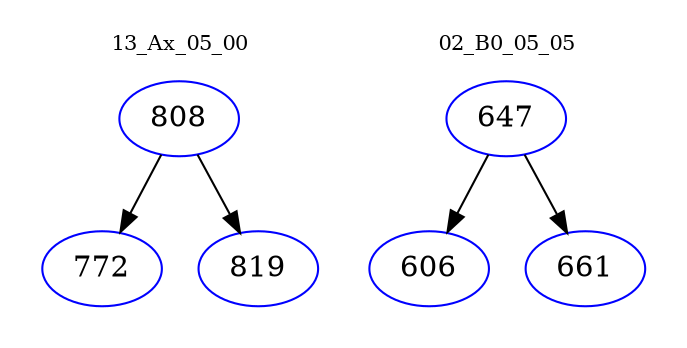 digraph{
subgraph cluster_0 {
color = white
label = "13_Ax_05_00";
fontsize=10;
T0_808 [label="808", color="blue"]
T0_808 -> T0_772 [color="black"]
T0_772 [label="772", color="blue"]
T0_808 -> T0_819 [color="black"]
T0_819 [label="819", color="blue"]
}
subgraph cluster_1 {
color = white
label = "02_B0_05_05";
fontsize=10;
T1_647 [label="647", color="blue"]
T1_647 -> T1_606 [color="black"]
T1_606 [label="606", color="blue"]
T1_647 -> T1_661 [color="black"]
T1_661 [label="661", color="blue"]
}
}

